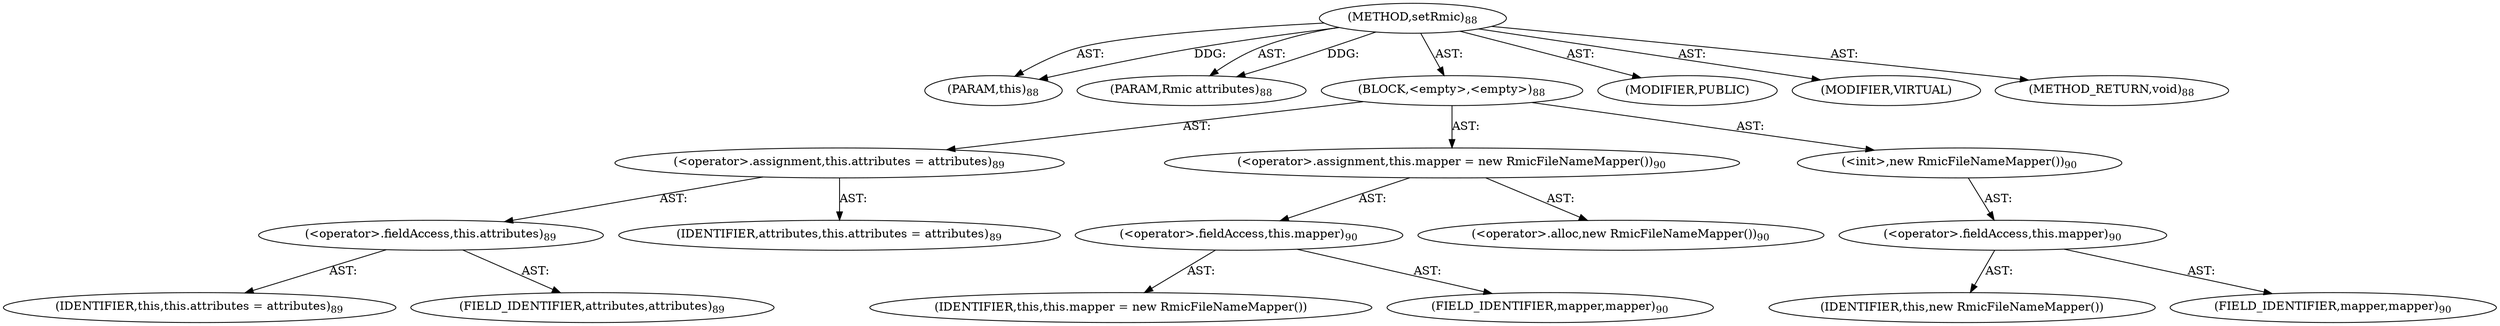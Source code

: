 digraph "setRmic" {  
"111669149697" [label = <(METHOD,setRmic)<SUB>88</SUB>> ]
"115964116992" [label = <(PARAM,this)<SUB>88</SUB>> ]
"115964117000" [label = <(PARAM,Rmic attributes)<SUB>88</SUB>> ]
"25769803777" [label = <(BLOCK,&lt;empty&gt;,&lt;empty&gt;)<SUB>88</SUB>> ]
"30064771072" [label = <(&lt;operator&gt;.assignment,this.attributes = attributes)<SUB>89</SUB>> ]
"30064771073" [label = <(&lt;operator&gt;.fieldAccess,this.attributes)<SUB>89</SUB>> ]
"68719476736" [label = <(IDENTIFIER,this,this.attributes = attributes)<SUB>89</SUB>> ]
"55834574848" [label = <(FIELD_IDENTIFIER,attributes,attributes)<SUB>89</SUB>> ]
"68719476752" [label = <(IDENTIFIER,attributes,this.attributes = attributes)<SUB>89</SUB>> ]
"30064771074" [label = <(&lt;operator&gt;.assignment,this.mapper = new RmicFileNameMapper())<SUB>90</SUB>> ]
"30064771075" [label = <(&lt;operator&gt;.fieldAccess,this.mapper)<SUB>90</SUB>> ]
"68719476753" [label = <(IDENTIFIER,this,this.mapper = new RmicFileNameMapper())> ]
"55834574849" [label = <(FIELD_IDENTIFIER,mapper,mapper)<SUB>90</SUB>> ]
"30064771076" [label = <(&lt;operator&gt;.alloc,new RmicFileNameMapper())<SUB>90</SUB>> ]
"30064771077" [label = <(&lt;init&gt;,new RmicFileNameMapper())<SUB>90</SUB>> ]
"30064771078" [label = <(&lt;operator&gt;.fieldAccess,this.mapper)<SUB>90</SUB>> ]
"68719476754" [label = <(IDENTIFIER,this,new RmicFileNameMapper())> ]
"55834574850" [label = <(FIELD_IDENTIFIER,mapper,mapper)<SUB>90</SUB>> ]
"133143986182" [label = <(MODIFIER,PUBLIC)> ]
"133143986183" [label = <(MODIFIER,VIRTUAL)> ]
"128849018881" [label = <(METHOD_RETURN,void)<SUB>88</SUB>> ]
  "111669149697" -> "115964116992"  [ label = "AST: "] 
  "111669149697" -> "115964117000"  [ label = "AST: "] 
  "111669149697" -> "25769803777"  [ label = "AST: "] 
  "111669149697" -> "133143986182"  [ label = "AST: "] 
  "111669149697" -> "133143986183"  [ label = "AST: "] 
  "111669149697" -> "128849018881"  [ label = "AST: "] 
  "25769803777" -> "30064771072"  [ label = "AST: "] 
  "25769803777" -> "30064771074"  [ label = "AST: "] 
  "25769803777" -> "30064771077"  [ label = "AST: "] 
  "30064771072" -> "30064771073"  [ label = "AST: "] 
  "30064771072" -> "68719476752"  [ label = "AST: "] 
  "30064771073" -> "68719476736"  [ label = "AST: "] 
  "30064771073" -> "55834574848"  [ label = "AST: "] 
  "30064771074" -> "30064771075"  [ label = "AST: "] 
  "30064771074" -> "30064771076"  [ label = "AST: "] 
  "30064771075" -> "68719476753"  [ label = "AST: "] 
  "30064771075" -> "55834574849"  [ label = "AST: "] 
  "30064771077" -> "30064771078"  [ label = "AST: "] 
  "30064771078" -> "68719476754"  [ label = "AST: "] 
  "30064771078" -> "55834574850"  [ label = "AST: "] 
  "111669149697" -> "115964116992"  [ label = "DDG: "] 
  "111669149697" -> "115964117000"  [ label = "DDG: "] 
}
